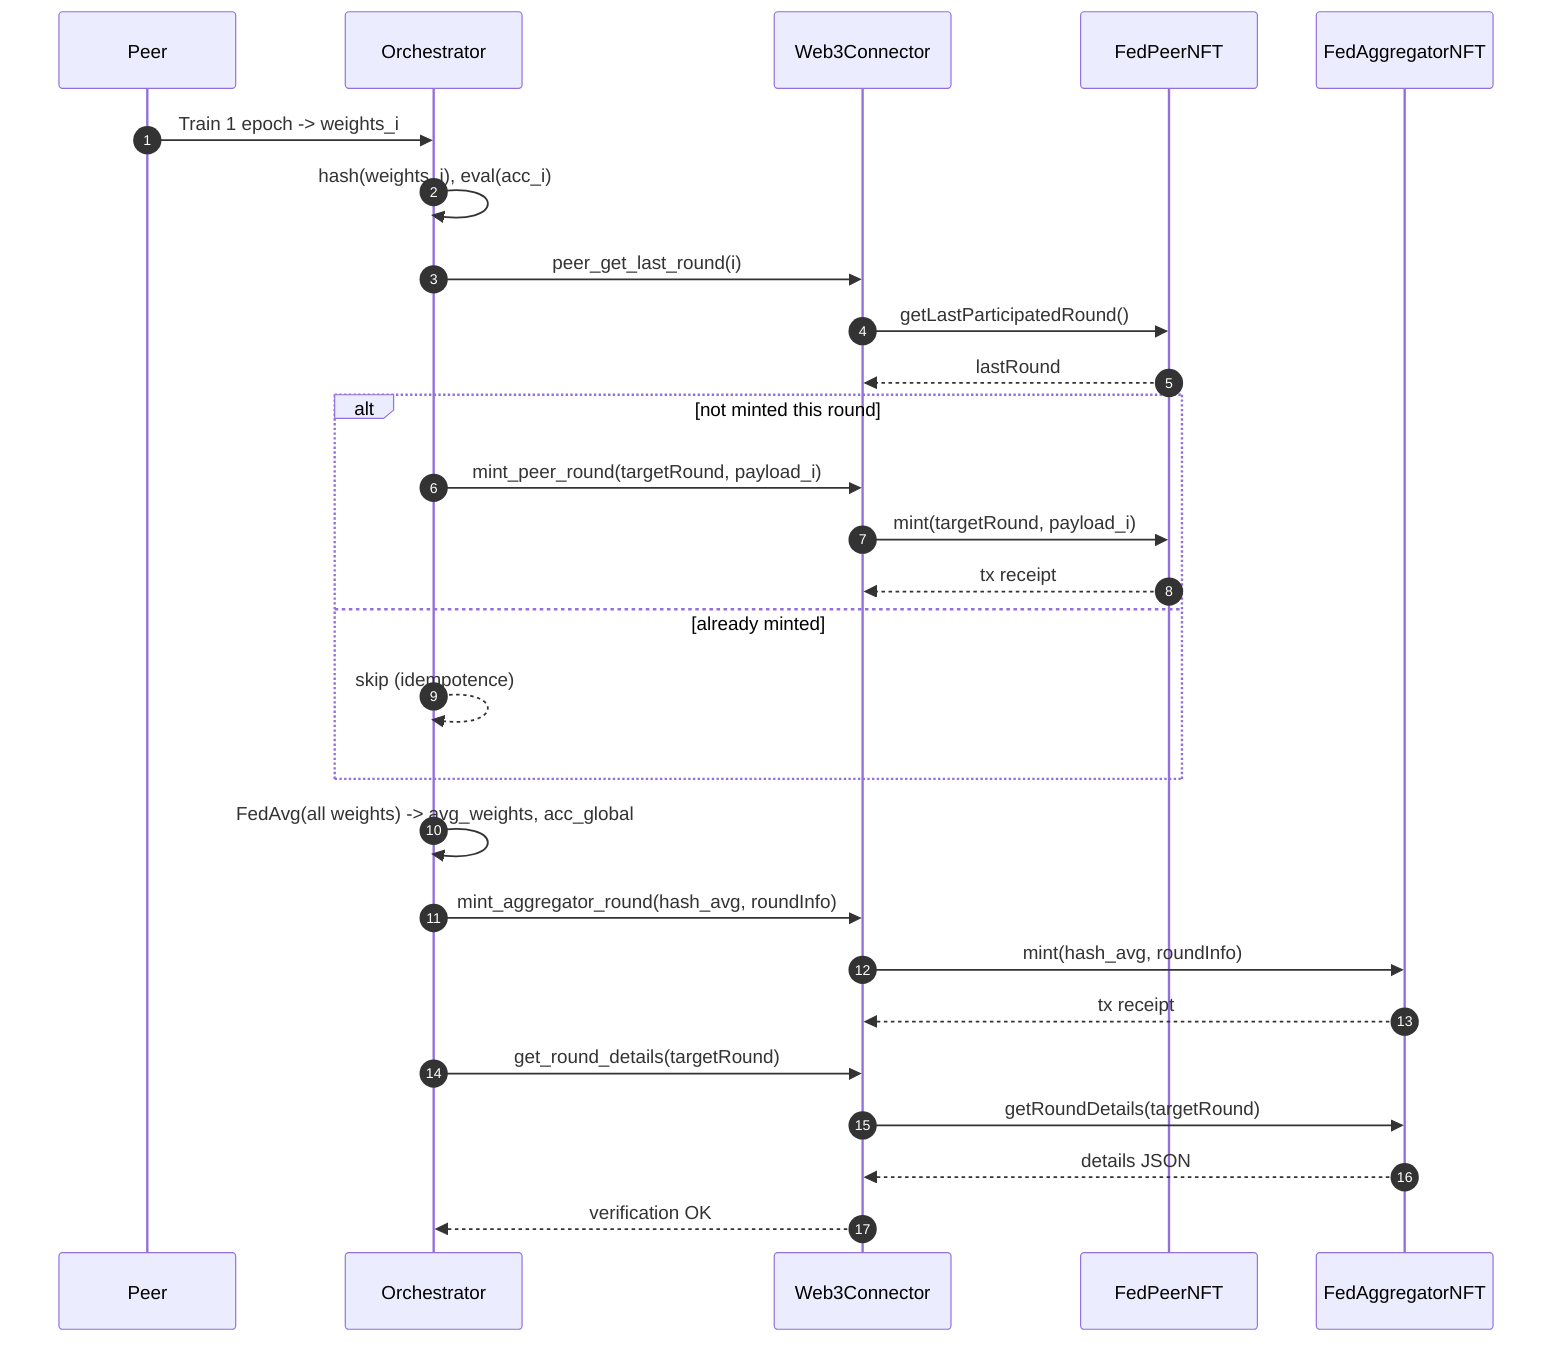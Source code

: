 sequenceDiagram
    autonumber
    participant Peer as Peer
    participant O as Orchestrator
    participant W as Web3Connector
    participant PC as FedPeerNFT
    participant AC as FedAggregatorNFT

    Peer->>O: Train 1 epoch -> weights_i
    O->>O: hash(weights_i), eval(acc_i)

    O->>W: peer_get_last_round(i)
    W->>PC: getLastParticipatedRound()
    PC-->>W: lastRound
    alt not minted this round
        O->>W: mint_peer_round(targetRound, payload_i)
        W->>PC: mint(targetRound, payload_i)
        PC-->>W: tx receipt
    else already minted
        O-->>O: skip (idempotence)
    end

    O->>O: FedAvg(all weights) -> avg_weights, acc_global
    O->>W: mint_aggregator_round(hash_avg, roundInfo)
    W->>AC: mint(hash_avg, roundInfo)
    AC-->>W: tx receipt

    O->>W: get_round_details(targetRound)
    W->>AC: getRoundDetails(targetRound)
    AC-->>W: details JSON
    W-->>O: verification OK
